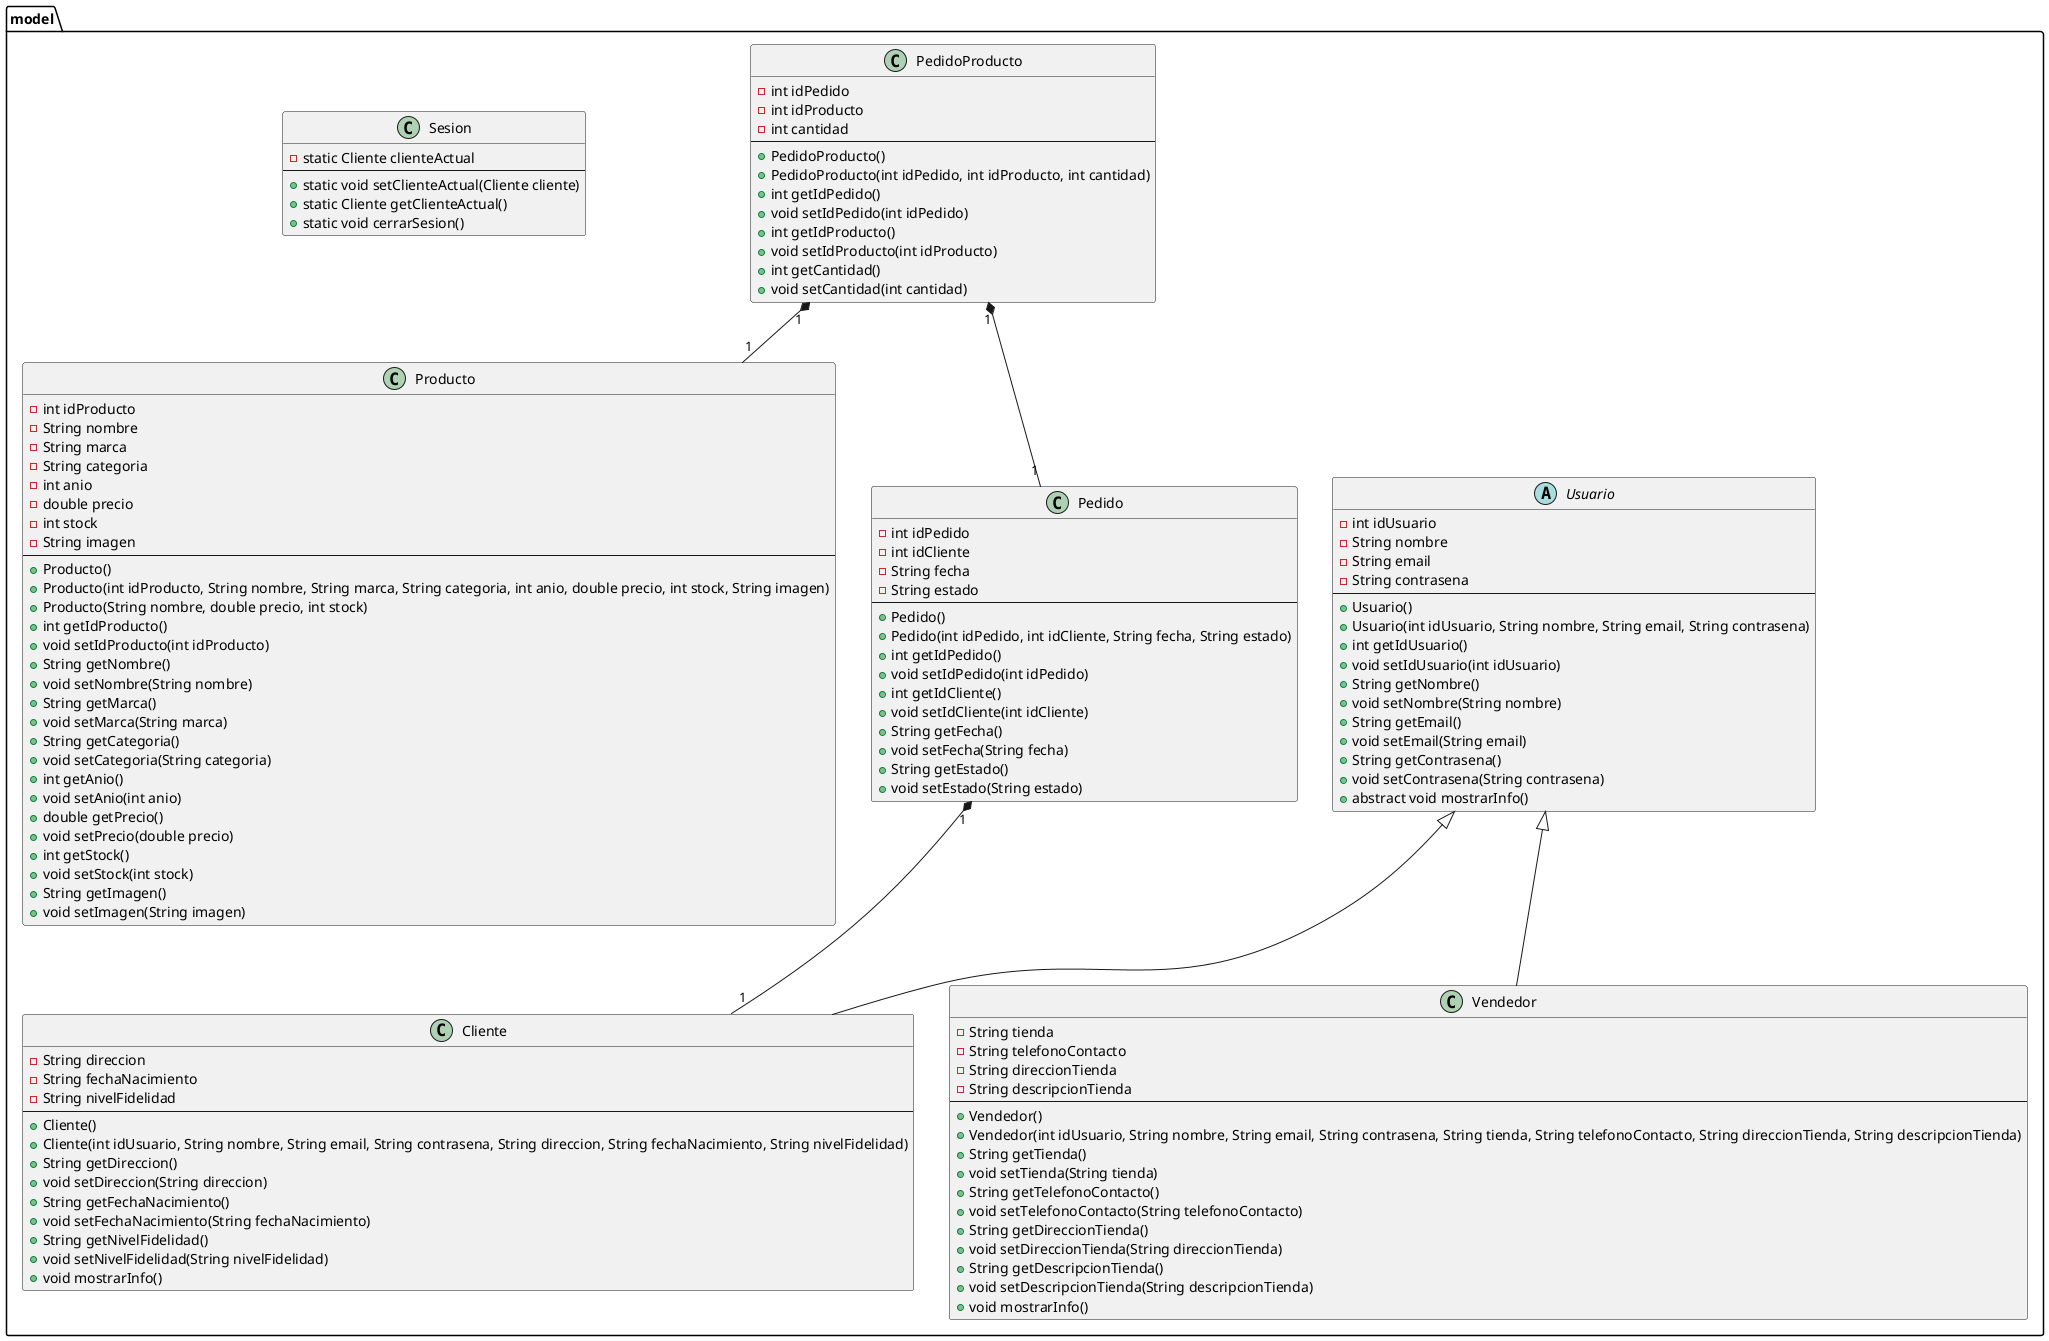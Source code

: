 @startuml
package model {
    abstract class Usuario {
        - int idUsuario
        - String nombre
        - String email
        - String contrasena
        --
        + Usuario()
        + Usuario(int idUsuario, String nombre, String email, String contrasena)
        + int getIdUsuario()
        + void setIdUsuario(int idUsuario)
        + String getNombre()
        + void setNombre(String nombre)
        + String getEmail()
        + void setEmail(String email)
        + String getContrasena()
        + void setContrasena(String contrasena)
        + abstract void mostrarInfo()
    }

    class Cliente {
        - String direccion
        - String fechaNacimiento
        - String nivelFidelidad
        --
        + Cliente()
        + Cliente(int idUsuario, String nombre, String email, String contrasena, String direccion, String fechaNacimiento, String nivelFidelidad)
        + String getDireccion()
        + void setDireccion(String direccion)
        + String getFechaNacimiento()
        + void setFechaNacimiento(String fechaNacimiento)
        + String getNivelFidelidad()
        + void setNivelFidelidad(String nivelFidelidad)
        + void mostrarInfo()
    }

    class Vendedor {
        - String tienda
        - String telefonoContacto
        - String direccionTienda
        - String descripcionTienda
        --
        + Vendedor()
        + Vendedor(int idUsuario, String nombre, String email, String contrasena, String tienda, String telefonoContacto, String direccionTienda, String descripcionTienda)
        + String getTienda()
        + void setTienda(String tienda)
        + String getTelefonoContacto()
        + void setTelefonoContacto(String telefonoContacto)
        + String getDireccionTienda()
        + void setDireccionTienda(String direccionTienda)
        + String getDescripcionTienda()
        + void setDescripcionTienda(String descripcionTienda)
        + void mostrarInfo()
    }

    class Producto {
        - int idProducto
        - String nombre
        - String marca
        - String categoria
        - int anio
        - double precio
        - int stock
        - String imagen
        --
        + Producto()
        + Producto(int idProducto, String nombre, String marca, String categoria, int anio, double precio, int stock, String imagen)
        + Producto(String nombre, double precio, int stock)
        + int getIdProducto()
        + void setIdProducto(int idProducto)
        + String getNombre()
        + void setNombre(String nombre)
        + String getMarca()
        + void setMarca(String marca)
        + String getCategoria()
        + void setCategoria(String categoria)
        + int getAnio()
        + void setAnio(int anio)
        + double getPrecio()
        + void setPrecio(double precio)
        + int getStock()
        + void setStock(int stock)
        + String getImagen()
        + void setImagen(String imagen)
    }

    class Pedido {
        - int idPedido
        - int idCliente
        - String fecha
        - String estado
        --
        + Pedido()
        + Pedido(int idPedido, int idCliente, String fecha, String estado)
        + int getIdPedido()
        + void setIdPedido(int idPedido)
        + int getIdCliente()
        + void setIdCliente(int idCliente)
        + String getFecha()
        + void setFecha(String fecha)
        + String getEstado()
        + void setEstado(String estado)
    }

    class PedidoProducto {
        - int idPedido
        - int idProducto
        - int cantidad
        --
        + PedidoProducto()
        + PedidoProducto(int idPedido, int idProducto, int cantidad)
        + int getIdPedido()
        + void setIdPedido(int idPedido)
        + int getIdProducto()
        + void setIdProducto(int idProducto)
        + int getCantidad()
        + void setCantidad(int cantidad)
    }

    class Sesion {
        - static Cliente clienteActual
        --
        + static void setClienteActual(Cliente cliente)
        + static Cliente getClienteActual()
        + static void cerrarSesion()
    }

    Usuario <|-- Cliente
    Usuario <|-- Vendedor
    Pedido "1" *-- "1" Cliente
    PedidoProducto "1" *-- "1" Pedido
    PedidoProducto "1" *-- "1" Producto
}
@enduml